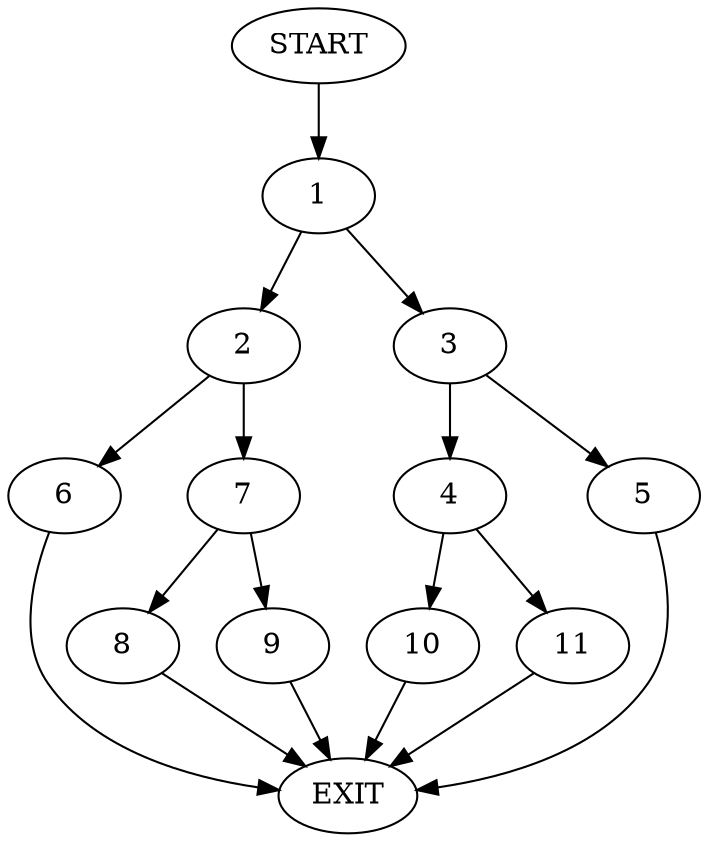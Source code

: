 digraph {
0 [label="START"]
12 [label="EXIT"]
0 -> 1
1 -> 2
1 -> 3
3 -> 4
3 -> 5
2 -> 6
2 -> 7
7 -> 8
7 -> 9
6 -> 12
8 -> 12
9 -> 12
5 -> 12
4 -> 10
4 -> 11
10 -> 12
11 -> 12
}
